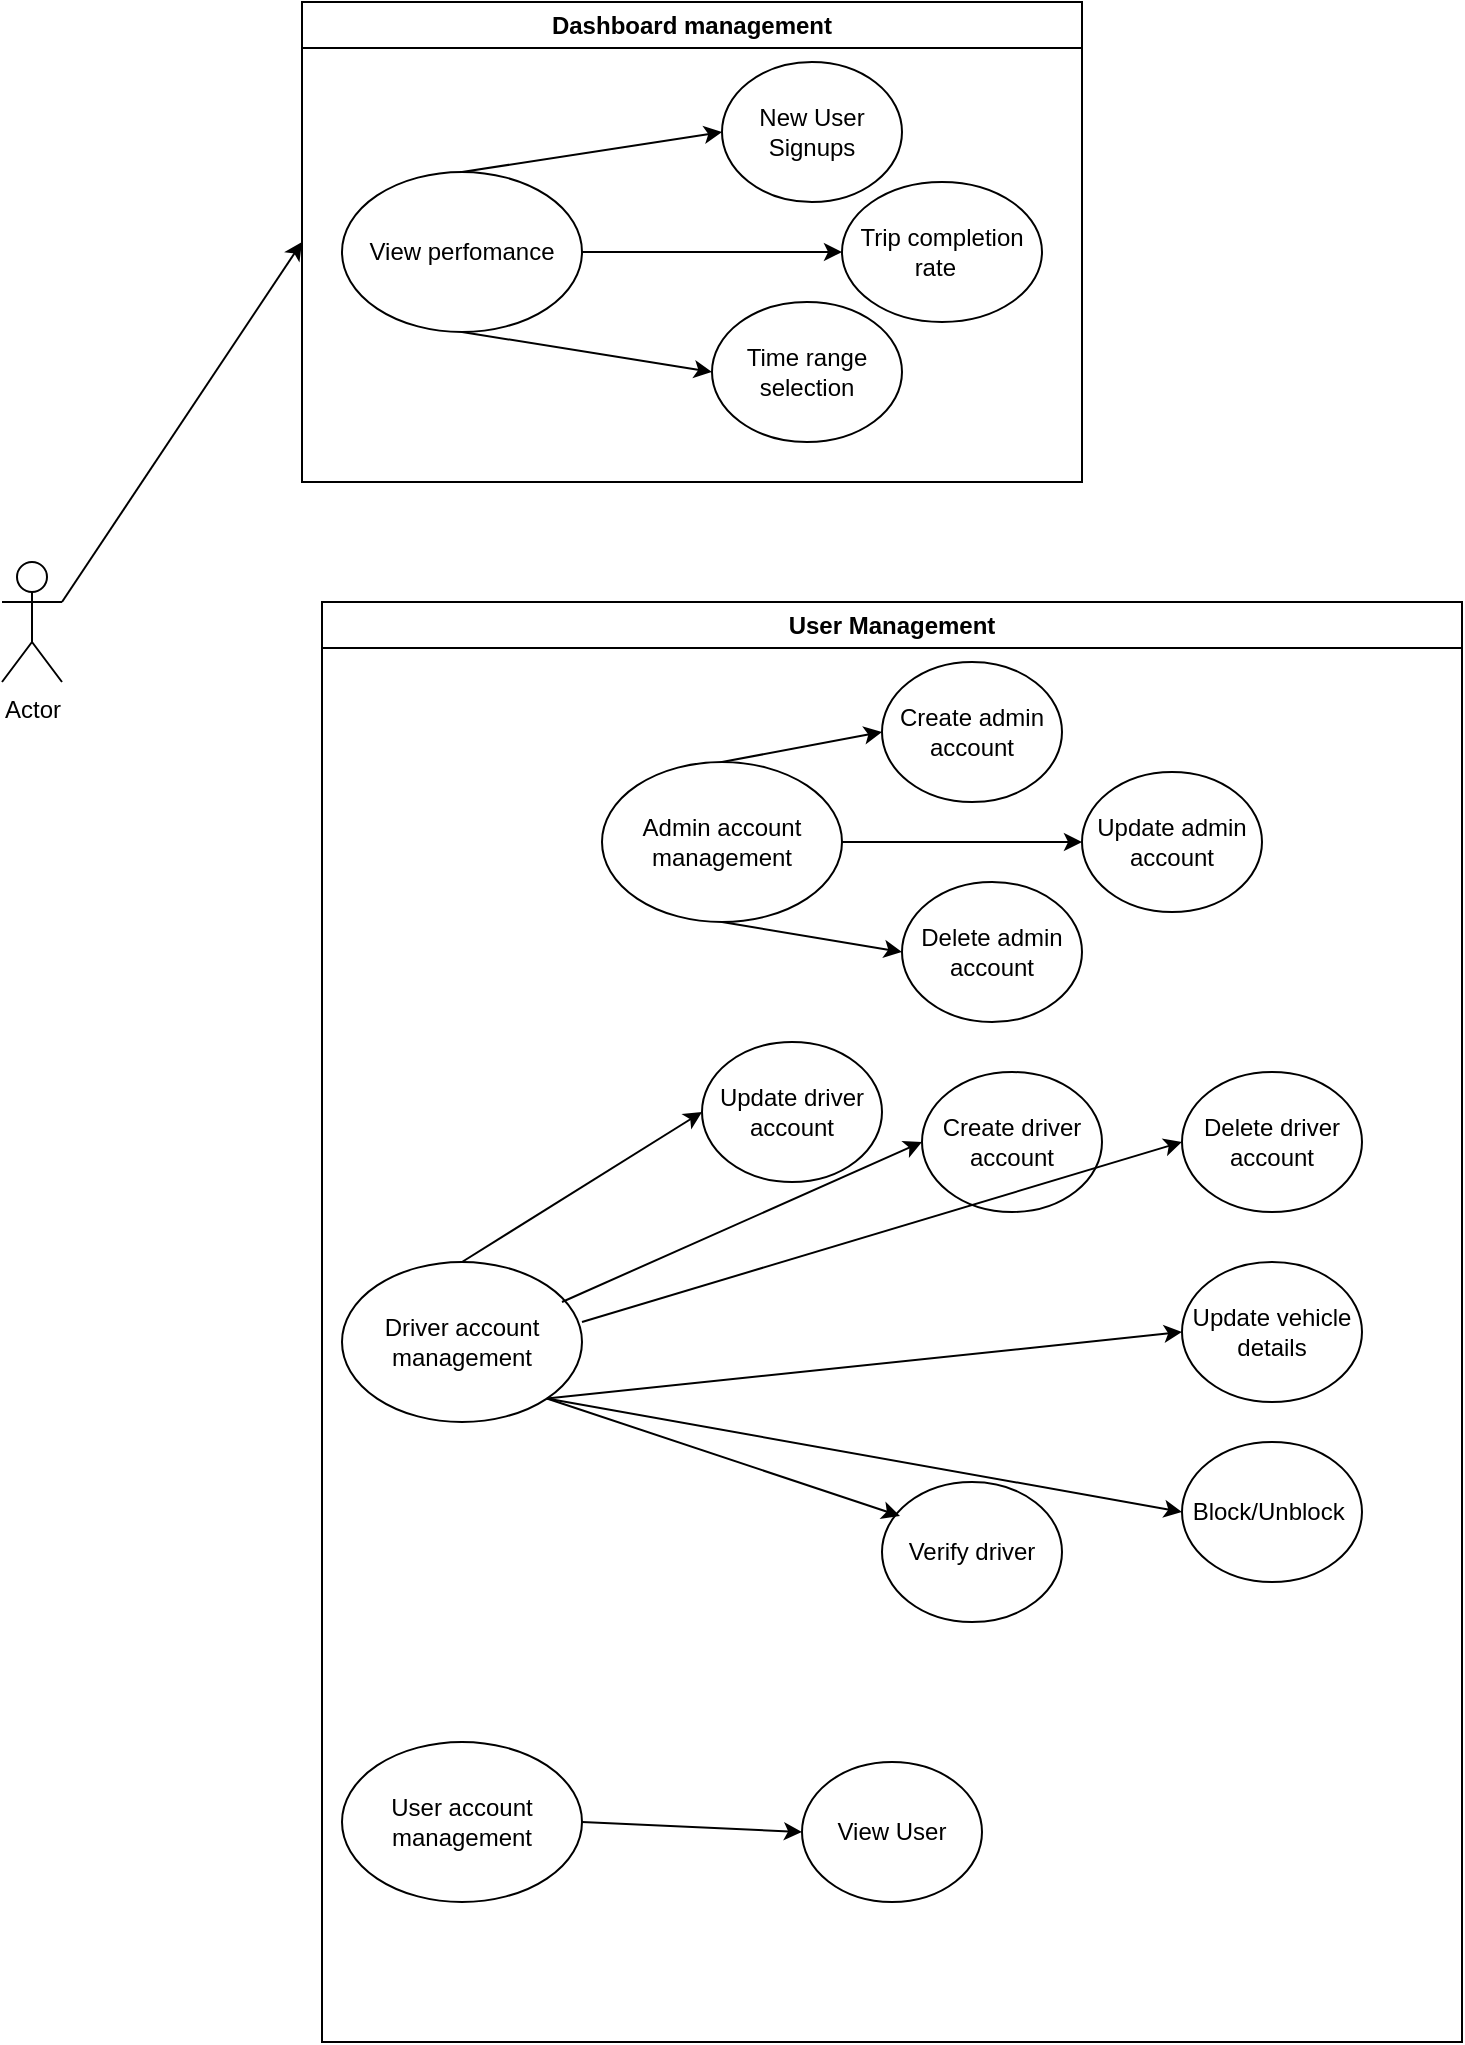 <mxfile version="25.0.3">
  <diagram name="Page-1" id="Ni3STs8H5t0OCze935WN">
    <mxGraphModel dx="1434" dy="788" grid="1" gridSize="10" guides="1" tooltips="1" connect="1" arrows="1" fold="1" page="1" pageScale="1" pageWidth="850" pageHeight="1100" math="0" shadow="0">
      <root>
        <mxCell id="0" />
        <mxCell id="1" parent="0" />
        <mxCell id="f48hS4eL3U9dTgndGjm5-1" value="Actor" style="shape=umlActor;verticalLabelPosition=bottom;verticalAlign=top;html=1;outlineConnect=0;" vertex="1" parent="1">
          <mxGeometry x="120" y="300" width="30" height="60" as="geometry" />
        </mxCell>
        <mxCell id="f48hS4eL3U9dTgndGjm5-2" value="" style="endArrow=classic;html=1;rounded=0;entryX=0;entryY=0.5;entryDx=0;entryDy=0;" edge="1" parent="1" target="f48hS4eL3U9dTgndGjm5-3">
          <mxGeometry width="50" height="50" relative="1" as="geometry">
            <mxPoint x="150" y="320" as="sourcePoint" />
            <mxPoint x="240" y="240" as="targetPoint" />
          </mxGeometry>
        </mxCell>
        <mxCell id="f48hS4eL3U9dTgndGjm5-3" value="Dashboard management" style="swimlane;whiteSpace=wrap;html=1;" vertex="1" parent="1">
          <mxGeometry x="270" y="20" width="390" height="240" as="geometry" />
        </mxCell>
        <mxCell id="f48hS4eL3U9dTgndGjm5-4" value="View perfomance" style="ellipse;whiteSpace=wrap;html=1;" vertex="1" parent="f48hS4eL3U9dTgndGjm5-3">
          <mxGeometry x="20" y="85" width="120" height="80" as="geometry" />
        </mxCell>
        <mxCell id="f48hS4eL3U9dTgndGjm5-5" value="New User Signups" style="ellipse;whiteSpace=wrap;html=1;" vertex="1" parent="f48hS4eL3U9dTgndGjm5-3">
          <mxGeometry x="210" y="30" width="90" height="70" as="geometry" />
        </mxCell>
        <mxCell id="f48hS4eL3U9dTgndGjm5-6" value="Trip completion&lt;div&gt;rate&amp;nbsp;&amp;nbsp;&lt;/div&gt;" style="ellipse;whiteSpace=wrap;html=1;" vertex="1" parent="f48hS4eL3U9dTgndGjm5-3">
          <mxGeometry x="270" y="90" width="100" height="70" as="geometry" />
        </mxCell>
        <mxCell id="f48hS4eL3U9dTgndGjm5-7" value="Time range selection" style="ellipse;whiteSpace=wrap;html=1;" vertex="1" parent="f48hS4eL3U9dTgndGjm5-3">
          <mxGeometry x="205" y="150" width="95" height="70" as="geometry" />
        </mxCell>
        <mxCell id="f48hS4eL3U9dTgndGjm5-8" value="" style="endArrow=classic;html=1;rounded=0;exitX=0.5;exitY=0;exitDx=0;exitDy=0;entryX=0;entryY=0.5;entryDx=0;entryDy=0;" edge="1" parent="f48hS4eL3U9dTgndGjm5-3" source="f48hS4eL3U9dTgndGjm5-4" target="f48hS4eL3U9dTgndGjm5-5">
          <mxGeometry width="50" height="50" relative="1" as="geometry">
            <mxPoint x="130" y="100" as="sourcePoint" />
            <mxPoint x="180" y="50" as="targetPoint" />
          </mxGeometry>
        </mxCell>
        <mxCell id="f48hS4eL3U9dTgndGjm5-15" value="" style="endArrow=classic;html=1;rounded=0;exitX=1;exitY=0.5;exitDx=0;exitDy=0;entryX=0;entryY=0.5;entryDx=0;entryDy=0;" edge="1" parent="f48hS4eL3U9dTgndGjm5-3" source="f48hS4eL3U9dTgndGjm5-4" target="f48hS4eL3U9dTgndGjm5-6">
          <mxGeometry width="50" height="50" relative="1" as="geometry">
            <mxPoint x="190" y="170" as="sourcePoint" />
            <mxPoint x="240" y="120" as="targetPoint" />
          </mxGeometry>
        </mxCell>
        <mxCell id="f48hS4eL3U9dTgndGjm5-16" value="" style="endArrow=classic;html=1;rounded=0;exitX=0.5;exitY=1;exitDx=0;exitDy=0;entryX=0;entryY=0.5;entryDx=0;entryDy=0;" edge="1" parent="f48hS4eL3U9dTgndGjm5-3" source="f48hS4eL3U9dTgndGjm5-4" target="f48hS4eL3U9dTgndGjm5-7">
          <mxGeometry width="50" height="50" relative="1" as="geometry">
            <mxPoint x="130" y="230" as="sourcePoint" />
            <mxPoint x="180" y="180" as="targetPoint" />
          </mxGeometry>
        </mxCell>
        <mxCell id="f48hS4eL3U9dTgndGjm5-17" value="User Management" style="swimlane;whiteSpace=wrap;html=1;" vertex="1" parent="1">
          <mxGeometry x="280" y="320" width="570" height="720" as="geometry" />
        </mxCell>
        <mxCell id="f48hS4eL3U9dTgndGjm5-18" value="Admin account management" style="ellipse;whiteSpace=wrap;html=1;" vertex="1" parent="f48hS4eL3U9dTgndGjm5-17">
          <mxGeometry x="140" y="80" width="120" height="80" as="geometry" />
        </mxCell>
        <mxCell id="f48hS4eL3U9dTgndGjm5-19" value="Create admin account" style="ellipse;whiteSpace=wrap;html=1;" vertex="1" parent="f48hS4eL3U9dTgndGjm5-17">
          <mxGeometry x="280" y="30" width="90" height="70" as="geometry" />
        </mxCell>
        <mxCell id="f48hS4eL3U9dTgndGjm5-20" value="Update admin account" style="ellipse;whiteSpace=wrap;html=1;" vertex="1" parent="f48hS4eL3U9dTgndGjm5-17">
          <mxGeometry x="380" y="85" width="90" height="70" as="geometry" />
        </mxCell>
        <mxCell id="f48hS4eL3U9dTgndGjm5-21" value="Delete admin account" style="ellipse;whiteSpace=wrap;html=1;" vertex="1" parent="f48hS4eL3U9dTgndGjm5-17">
          <mxGeometry x="290" y="140" width="90" height="70" as="geometry" />
        </mxCell>
        <mxCell id="f48hS4eL3U9dTgndGjm5-22" value="" style="endArrow=classic;html=1;rounded=0;exitX=0.5;exitY=0;exitDx=0;exitDy=0;entryX=0;entryY=0.5;entryDx=0;entryDy=0;" edge="1" parent="f48hS4eL3U9dTgndGjm5-17" source="f48hS4eL3U9dTgndGjm5-18" target="f48hS4eL3U9dTgndGjm5-19">
          <mxGeometry width="50" height="50" relative="1" as="geometry">
            <mxPoint x="80" y="-245" as="sourcePoint" />
            <mxPoint x="210" y="-265" as="targetPoint" />
          </mxGeometry>
        </mxCell>
        <mxCell id="f48hS4eL3U9dTgndGjm5-23" value="" style="endArrow=classic;html=1;rounded=0;exitX=1;exitY=0.5;exitDx=0;exitDy=0;entryX=0;entryY=0.5;entryDx=0;entryDy=0;" edge="1" parent="f48hS4eL3U9dTgndGjm5-17" source="f48hS4eL3U9dTgndGjm5-18" target="f48hS4eL3U9dTgndGjm5-20">
          <mxGeometry width="50" height="50" relative="1" as="geometry">
            <mxPoint x="74" y="93" as="sourcePoint" />
            <mxPoint x="190" y="75" as="targetPoint" />
          </mxGeometry>
        </mxCell>
        <mxCell id="f48hS4eL3U9dTgndGjm5-32" value="" style="endArrow=classic;html=1;rounded=0;exitX=0.5;exitY=1;exitDx=0;exitDy=0;entryX=0;entryY=0.5;entryDx=0;entryDy=0;" edge="1" parent="f48hS4eL3U9dTgndGjm5-17" source="f48hS4eL3U9dTgndGjm5-18" target="f48hS4eL3U9dTgndGjm5-21">
          <mxGeometry width="50" height="50" relative="1" as="geometry">
            <mxPoint x="140" y="130" as="sourcePoint" />
            <mxPoint x="290" y="145" as="targetPoint" />
          </mxGeometry>
        </mxCell>
        <mxCell id="f48hS4eL3U9dTgndGjm5-33" value="Driver account management" style="ellipse;whiteSpace=wrap;html=1;" vertex="1" parent="f48hS4eL3U9dTgndGjm5-17">
          <mxGeometry x="10" y="330" width="120" height="80" as="geometry" />
        </mxCell>
        <mxCell id="f48hS4eL3U9dTgndGjm5-34" value="Create driver account" style="ellipse;whiteSpace=wrap;html=1;" vertex="1" parent="f48hS4eL3U9dTgndGjm5-17">
          <mxGeometry x="300" y="235" width="90" height="70" as="geometry" />
        </mxCell>
        <mxCell id="f48hS4eL3U9dTgndGjm5-35" value="Delete driver account" style="ellipse;whiteSpace=wrap;html=1;" vertex="1" parent="f48hS4eL3U9dTgndGjm5-17">
          <mxGeometry x="430" y="235" width="90" height="70" as="geometry" />
        </mxCell>
        <mxCell id="f48hS4eL3U9dTgndGjm5-36" value="Block/Unblock&amp;nbsp;" style="ellipse;whiteSpace=wrap;html=1;" vertex="1" parent="f48hS4eL3U9dTgndGjm5-17">
          <mxGeometry x="430" y="420" width="90" height="70" as="geometry" />
        </mxCell>
        <mxCell id="f48hS4eL3U9dTgndGjm5-37" value="Update vehicle details" style="ellipse;whiteSpace=wrap;html=1;" vertex="1" parent="f48hS4eL3U9dTgndGjm5-17">
          <mxGeometry x="430" y="330" width="90" height="70" as="geometry" />
        </mxCell>
        <mxCell id="f48hS4eL3U9dTgndGjm5-38" value="Update driver account" style="ellipse;whiteSpace=wrap;html=1;" vertex="1" parent="f48hS4eL3U9dTgndGjm5-17">
          <mxGeometry x="190" y="220" width="90" height="70" as="geometry" />
        </mxCell>
        <mxCell id="f48hS4eL3U9dTgndGjm5-39" value="Verify driver" style="ellipse;whiteSpace=wrap;html=1;" vertex="1" parent="f48hS4eL3U9dTgndGjm5-17">
          <mxGeometry x="280" y="440" width="90" height="70" as="geometry" />
        </mxCell>
        <mxCell id="f48hS4eL3U9dTgndGjm5-40" value="" style="endArrow=classic;html=1;rounded=0;exitX=0.5;exitY=0;exitDx=0;exitDy=0;entryX=0;entryY=0.5;entryDx=0;entryDy=0;" edge="1" parent="f48hS4eL3U9dTgndGjm5-17" source="f48hS4eL3U9dTgndGjm5-33" target="f48hS4eL3U9dTgndGjm5-38">
          <mxGeometry width="50" height="50" relative="1" as="geometry">
            <mxPoint x="120" y="350" as="sourcePoint" />
            <mxPoint x="170" y="300" as="targetPoint" />
          </mxGeometry>
        </mxCell>
        <mxCell id="f48hS4eL3U9dTgndGjm5-44" value="" style="endArrow=classic;html=1;rounded=0;entryX=0;entryY=0.5;entryDx=0;entryDy=0;exitX=1;exitY=1;exitDx=0;exitDy=0;" edge="1" parent="f48hS4eL3U9dTgndGjm5-17" source="f48hS4eL3U9dTgndGjm5-33" target="f48hS4eL3U9dTgndGjm5-36">
          <mxGeometry width="50" height="50" relative="1" as="geometry">
            <mxPoint x="140" y="370" as="sourcePoint" />
            <mxPoint x="190" y="320" as="targetPoint" />
          </mxGeometry>
        </mxCell>
        <mxCell id="f48hS4eL3U9dTgndGjm5-45" value="" style="endArrow=classic;html=1;rounded=0;exitX=1;exitY=1;exitDx=0;exitDy=0;entryX=0.1;entryY=0.243;entryDx=0;entryDy=0;entryPerimeter=0;" edge="1" parent="f48hS4eL3U9dTgndGjm5-17" source="f48hS4eL3U9dTgndGjm5-33" target="f48hS4eL3U9dTgndGjm5-39">
          <mxGeometry width="50" height="50" relative="1" as="geometry">
            <mxPoint x="150" y="380" as="sourcePoint" />
            <mxPoint x="200" y="330" as="targetPoint" />
          </mxGeometry>
        </mxCell>
        <mxCell id="f48hS4eL3U9dTgndGjm5-46" value="" style="endArrow=classic;html=1;rounded=0;entryX=0;entryY=0.5;entryDx=0;entryDy=0;exitX=1;exitY=1;exitDx=0;exitDy=0;" edge="1" parent="f48hS4eL3U9dTgndGjm5-17" source="f48hS4eL3U9dTgndGjm5-33" target="f48hS4eL3U9dTgndGjm5-37">
          <mxGeometry width="50" height="50" relative="1" as="geometry">
            <mxPoint x="160" y="390" as="sourcePoint" />
            <mxPoint x="210" y="340" as="targetPoint" />
          </mxGeometry>
        </mxCell>
        <mxCell id="f48hS4eL3U9dTgndGjm5-47" value="User account management" style="ellipse;whiteSpace=wrap;html=1;" vertex="1" parent="f48hS4eL3U9dTgndGjm5-17">
          <mxGeometry x="10" y="570" width="120" height="80" as="geometry" />
        </mxCell>
        <mxCell id="f48hS4eL3U9dTgndGjm5-48" value="View User" style="ellipse;whiteSpace=wrap;html=1;" vertex="1" parent="f48hS4eL3U9dTgndGjm5-17">
          <mxGeometry x="240" y="580" width="90" height="70" as="geometry" />
        </mxCell>
        <mxCell id="f48hS4eL3U9dTgndGjm5-49" value="" style="endArrow=classic;html=1;rounded=0;exitX=1;exitY=0.5;exitDx=0;exitDy=0;entryX=0;entryY=0.5;entryDx=0;entryDy=0;" edge="1" parent="f48hS4eL3U9dTgndGjm5-17" source="f48hS4eL3U9dTgndGjm5-47" target="f48hS4eL3U9dTgndGjm5-48">
          <mxGeometry width="50" height="50" relative="1" as="geometry">
            <mxPoint x="130" y="620" as="sourcePoint" />
            <mxPoint x="180" y="570" as="targetPoint" />
          </mxGeometry>
        </mxCell>
        <mxCell id="f48hS4eL3U9dTgndGjm5-42" value="" style="endArrow=classic;html=1;rounded=0;entryX=0;entryY=0.5;entryDx=0;entryDy=0;" edge="1" parent="1" target="f48hS4eL3U9dTgndGjm5-34">
          <mxGeometry width="50" height="50" relative="1" as="geometry">
            <mxPoint x="400" y="670" as="sourcePoint" />
            <mxPoint x="450" y="620" as="targetPoint" />
          </mxGeometry>
        </mxCell>
        <mxCell id="f48hS4eL3U9dTgndGjm5-43" value="" style="endArrow=classic;html=1;rounded=0;entryX=0;entryY=0.5;entryDx=0;entryDy=0;" edge="1" parent="1" target="f48hS4eL3U9dTgndGjm5-35">
          <mxGeometry width="50" height="50" relative="1" as="geometry">
            <mxPoint x="410" y="680" as="sourcePoint" />
            <mxPoint x="460" y="630" as="targetPoint" />
          </mxGeometry>
        </mxCell>
      </root>
    </mxGraphModel>
  </diagram>
</mxfile>
